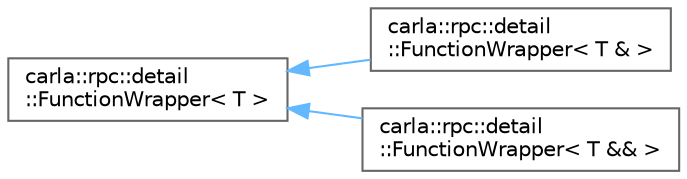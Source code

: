 digraph "类继承关系图"
{
 // INTERACTIVE_SVG=YES
 // LATEX_PDF_SIZE
  bgcolor="transparent";
  edge [fontname=Helvetica,fontsize=10,labelfontname=Helvetica,labelfontsize=10];
  node [fontname=Helvetica,fontsize=10,shape=box,height=0.2,width=0.4];
  rankdir="LR";
  Node0 [id="Node000000",label="carla::rpc::detail\l::FunctionWrapper\< T \>",height=0.2,width=0.4,color="grey40", fillcolor="white", style="filled",URL="$de/df4/structcarla_1_1rpc_1_1detail_1_1FunctionWrapper.html",tooltip=" "];
  Node0 -> Node1 [id="edge128_Node000000_Node000001",dir="back",color="steelblue1",style="solid",tooltip=" "];
  Node1 [id="Node000001",label="carla::rpc::detail\l::FunctionWrapper\< T & \>",height=0.2,width=0.4,color="grey40", fillcolor="white", style="filled",URL="$d4/d17/structcarla_1_1rpc_1_1detail_1_1FunctionWrapper_3_01T_01_6_01_4.html",tooltip=" "];
  Node0 -> Node2 [id="edge129_Node000000_Node000002",dir="back",color="steelblue1",style="solid",tooltip=" "];
  Node2 [id="Node000002",label="carla::rpc::detail\l::FunctionWrapper\< T && \>",height=0.2,width=0.4,color="grey40", fillcolor="white", style="filled",URL="$d3/dcb/structcarla_1_1rpc_1_1detail_1_1FunctionWrapper_3_01T_01_6_6_01_4.html",tooltip=" "];
}
